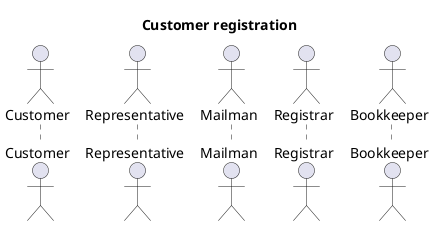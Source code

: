 @startuml

title Customer registration

actor Customer as c
actor Representative as re
actor Mailman as m
actor Registrar as r
actor Bookkeeper as b



@enduml
